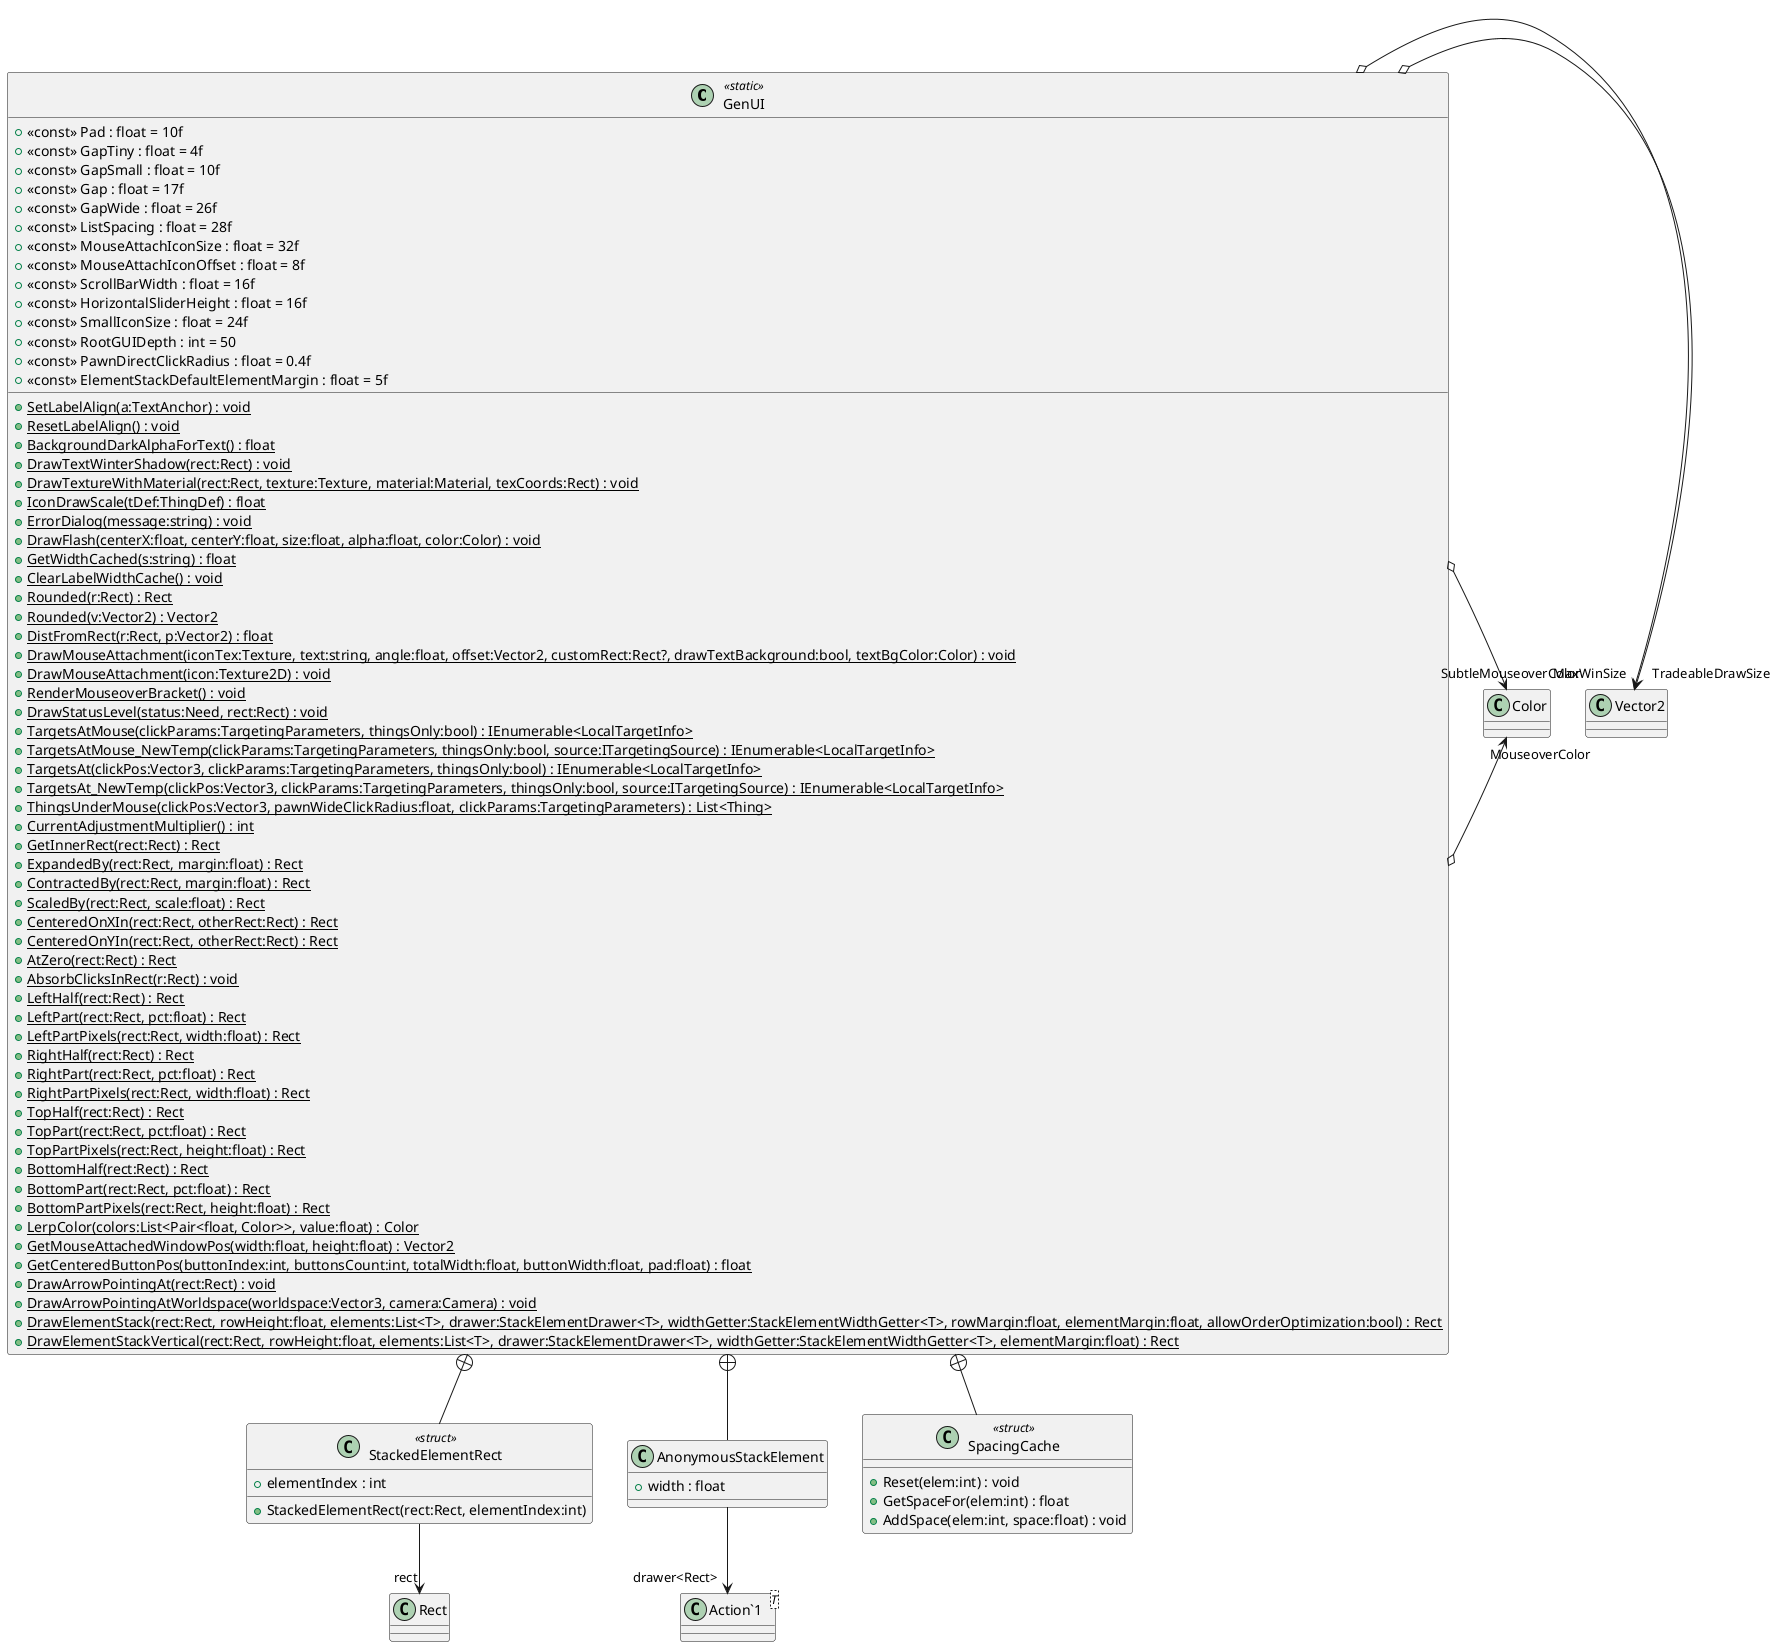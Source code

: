 @startuml
class GenUI <<static>> {
    + <<const>> Pad : float = 10f
    + <<const>> GapTiny : float = 4f
    + <<const>> GapSmall : float = 10f
    + <<const>> Gap : float = 17f
    + <<const>> GapWide : float = 26f
    + <<const>> ListSpacing : float = 28f
    + <<const>> MouseAttachIconSize : float = 32f
    + <<const>> MouseAttachIconOffset : float = 8f
    + <<const>> ScrollBarWidth : float = 16f
    + <<const>> HorizontalSliderHeight : float = 16f
    + <<const>> SmallIconSize : float = 24f
    + <<const>> RootGUIDepth : int = 50
    + <<const>> PawnDirectClickRadius : float = 0.4f
    + <<const>> ElementStackDefaultElementMargin : float = 5f
    + {static} SetLabelAlign(a:TextAnchor) : void
    + {static} ResetLabelAlign() : void
    + {static} BackgroundDarkAlphaForText() : float
    + {static} DrawTextWinterShadow(rect:Rect) : void
    + {static} DrawTextureWithMaterial(rect:Rect, texture:Texture, material:Material, texCoords:Rect) : void
    + {static} IconDrawScale(tDef:ThingDef) : float
    + {static} ErrorDialog(message:string) : void
    + {static} DrawFlash(centerX:float, centerY:float, size:float, alpha:float, color:Color) : void
    + {static} GetWidthCached(s:string) : float
    + {static} ClearLabelWidthCache() : void
    + {static} Rounded(r:Rect) : Rect
    + {static} Rounded(v:Vector2) : Vector2
    + {static} DistFromRect(r:Rect, p:Vector2) : float
    + {static} DrawMouseAttachment(iconTex:Texture, text:string, angle:float, offset:Vector2, customRect:Rect?, drawTextBackground:bool, textBgColor:Color) : void
    + {static} DrawMouseAttachment(icon:Texture2D) : void
    + {static} RenderMouseoverBracket() : void
    + {static} DrawStatusLevel(status:Need, rect:Rect) : void
    + {static} TargetsAtMouse(clickParams:TargetingParameters, thingsOnly:bool) : IEnumerable<LocalTargetInfo>
    + {static} TargetsAtMouse_NewTemp(clickParams:TargetingParameters, thingsOnly:bool, source:ITargetingSource) : IEnumerable<LocalTargetInfo>
    + {static} TargetsAt(clickPos:Vector3, clickParams:TargetingParameters, thingsOnly:bool) : IEnumerable<LocalTargetInfo>
    + {static} TargetsAt_NewTemp(clickPos:Vector3, clickParams:TargetingParameters, thingsOnly:bool, source:ITargetingSource) : IEnumerable<LocalTargetInfo>
    + {static} ThingsUnderMouse(clickPos:Vector3, pawnWideClickRadius:float, clickParams:TargetingParameters) : List<Thing>
    + {static} CurrentAdjustmentMultiplier() : int
    + {static} GetInnerRect(rect:Rect) : Rect
    + {static} ExpandedBy(rect:Rect, margin:float) : Rect
    + {static} ContractedBy(rect:Rect, margin:float) : Rect
    + {static} ScaledBy(rect:Rect, scale:float) : Rect
    + {static} CenteredOnXIn(rect:Rect, otherRect:Rect) : Rect
    + {static} CenteredOnYIn(rect:Rect, otherRect:Rect) : Rect
    + {static} AtZero(rect:Rect) : Rect
    + {static} AbsorbClicksInRect(r:Rect) : void
    + {static} LeftHalf(rect:Rect) : Rect
    + {static} LeftPart(rect:Rect, pct:float) : Rect
    + {static} LeftPartPixels(rect:Rect, width:float) : Rect
    + {static} RightHalf(rect:Rect) : Rect
    + {static} RightPart(rect:Rect, pct:float) : Rect
    + {static} RightPartPixels(rect:Rect, width:float) : Rect
    + {static} TopHalf(rect:Rect) : Rect
    + {static} TopPart(rect:Rect, pct:float) : Rect
    + {static} TopPartPixels(rect:Rect, height:float) : Rect
    + {static} BottomHalf(rect:Rect) : Rect
    + {static} BottomPart(rect:Rect, pct:float) : Rect
    + {static} BottomPartPixels(rect:Rect, height:float) : Rect
    + {static} LerpColor(colors:List<Pair<float, Color>>, value:float) : Color
    + {static} GetMouseAttachedWindowPos(width:float, height:float) : Vector2
    + {static} GetCenteredButtonPos(buttonIndex:int, buttonsCount:int, totalWidth:float, buttonWidth:float, pad:float) : float
    + {static} DrawArrowPointingAt(rect:Rect) : void
    + {static} DrawArrowPointingAtWorldspace(worldspace:Vector3, camera:Camera) : void
    + {static} DrawElementStack(rect:Rect, rowHeight:float, elements:List<T>, drawer:StackElementDrawer<T>, widthGetter:StackElementWidthGetter<T>, rowMargin:float, elementMargin:float, allowOrderOptimization:bool) : Rect
    + {static} DrawElementStackVertical(rect:Rect, rowHeight:float, elements:List<T>, drawer:StackElementDrawer<T>, widthGetter:StackElementWidthGetter<T>, elementMargin:float) : Rect
}
class StackedElementRect <<struct>> {
    + elementIndex : int
    + StackedElementRect(rect:Rect, elementIndex:int)
}
class AnonymousStackElement {
    + width : float
}
class SpacingCache <<struct>> {
    + Reset(elem:int) : void
    + GetSpaceFor(elem:int) : float
    + AddSpace(elem:int, space:float) : void
}
class "Action`1"<T> {
}
GenUI o-> "TradeableDrawSize" Vector2
GenUI o-> "MouseoverColor" Color
GenUI o-> "SubtleMouseoverColor" Color
GenUI o-> "MaxWinSize" Vector2
GenUI +-- StackedElementRect
StackedElementRect --> "rect" Rect
GenUI +-- AnonymousStackElement
AnonymousStackElement --> "drawer<Rect>" "Action`1"
GenUI +-- SpacingCache
@enduml
